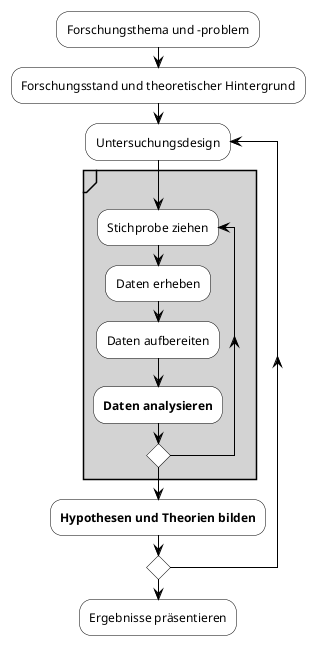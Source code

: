 @startuml
skinparam activity {
    backgroundcolor white
    bordercolor black
    diamondbackgroundcolor white
    diamondbordercolor black
}
skinparam arrowcolor black
skinparam partitionbackgroundcolor lightgrey


:Forschungsthema und -problem;
:Forschungsstand und theoretischer Hintergrund;
repeat :Untersuchungsdesign;

partition "" {
    repeat :Stichprobe ziehen;
    :Daten erheben;
    :Daten aufbereiten;
    :**Daten analysieren**;
    repeat while ()
}
:**Hypothesen und Theorien bilden**;
repeat while ()
:Ergebnisse präsentieren;
@enduml
